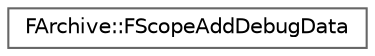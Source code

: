 digraph "Graphical Class Hierarchy"
{
 // INTERACTIVE_SVG=YES
 // LATEX_PDF_SIZE
  bgcolor="transparent";
  edge [fontname=Helvetica,fontsize=10,labelfontname=Helvetica,labelfontsize=10];
  node [fontname=Helvetica,fontsize=10,shape=box,height=0.2,width=0.4];
  rankdir="LR";
  Node0 [id="Node000000",label="FArchive::FScopeAddDebugData",height=0.2,width=0.4,color="grey40", fillcolor="white", style="filled",URL="$df/dbb/classFArchive_1_1FScopeAddDebugData.html",tooltip=" "];
}
